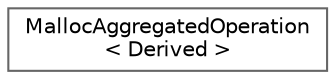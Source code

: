 digraph "类继承关系图"
{
 // LATEX_PDF_SIZE
  bgcolor="transparent";
  edge [fontname=Helvetica,fontsize=10,labelfontname=Helvetica,labelfontsize=10];
  node [fontname=Helvetica,fontsize=10,shape=box,height=0.2,width=0.4];
  rankdir="LR";
  Node0 [id="Node000000",label="MallocAggregatedOperation\l\< Derived \>",height=0.2,width=0.4,color="grey40", fillcolor="white", style="filled",URL="$struct_malloc_aggregated_operation.html",tooltip="aggregated_operation base class"];
}
